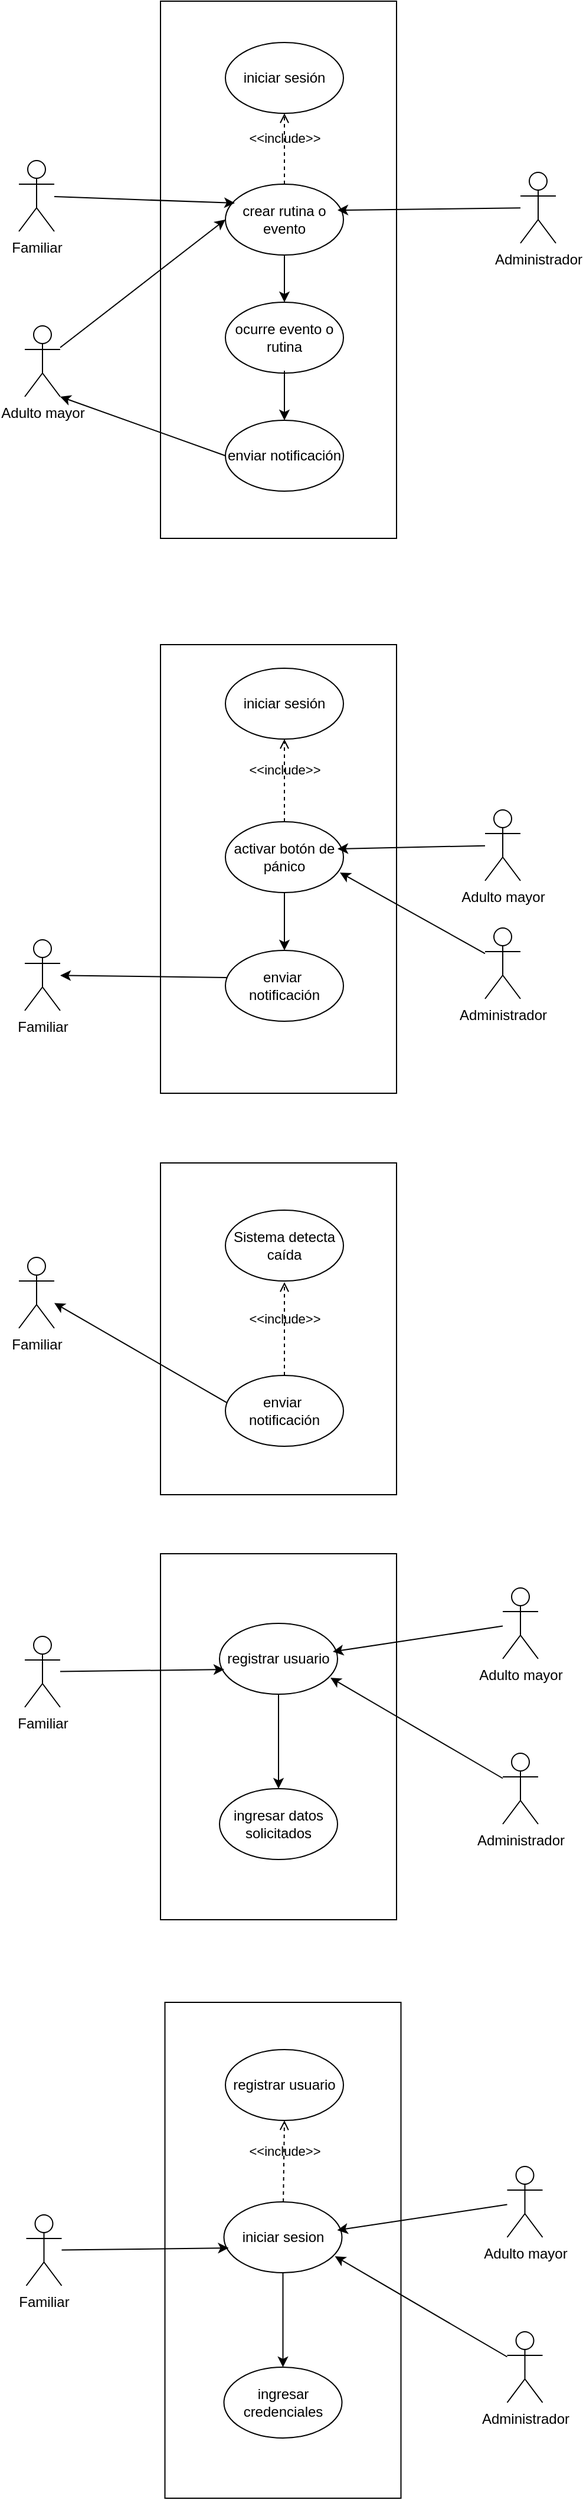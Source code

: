 <mxfile version="26.2.8">
  <diagram name="Página-1" id="-LAjo-7EdfOqJsbg6plm">
    <mxGraphModel grid="1" page="1" gridSize="10" guides="1" tooltips="1" connect="1" arrows="1" fold="1" pageScale="1" pageWidth="827" pageHeight="1169" math="0" shadow="0">
      <root>
        <mxCell id="0" />
        <mxCell id="1" parent="0" />
        <mxCell id="apGvU8Ji8OlcgiNRRm8c-1" value="" style="rounded=0;whiteSpace=wrap;html=1;" vertex="1" parent="1">
          <mxGeometry x="225" y="65" width="200" height="455" as="geometry" />
        </mxCell>
        <mxCell id="apGvU8Ji8OlcgiNRRm8c-2" value="Familiar" style="shape=umlActor;verticalLabelPosition=bottom;verticalAlign=top;html=1;outlineConnect=0;" vertex="1" parent="1">
          <mxGeometry x="105" y="200" width="30" height="60" as="geometry" />
        </mxCell>
        <mxCell id="apGvU8Ji8OlcgiNRRm8c-3" value="Adulto mayor" style="shape=umlActor;verticalLabelPosition=bottom;verticalAlign=top;html=1;outlineConnect=0;" vertex="1" parent="1">
          <mxGeometry x="110" y="340" width="30" height="60" as="geometry" />
        </mxCell>
        <mxCell id="apGvU8Ji8OlcgiNRRm8c-4" value="crear rutina o evento" style="ellipse;whiteSpace=wrap;html=1;" vertex="1" parent="1">
          <mxGeometry x="280" y="220" width="100" height="60" as="geometry" />
        </mxCell>
        <mxCell id="apGvU8Ji8OlcgiNRRm8c-18" value="" style="endArrow=classic;html=1;rounded=0;entryX=0.08;entryY=0.267;entryDx=0;entryDy=0;entryPerimeter=0;" edge="1" parent="1" source="apGvU8Ji8OlcgiNRRm8c-2" target="apGvU8Ji8OlcgiNRRm8c-4">
          <mxGeometry width="50" height="50" relative="1" as="geometry">
            <mxPoint x="120" y="190" as="sourcePoint" />
            <mxPoint x="170" y="140" as="targetPoint" />
          </mxGeometry>
        </mxCell>
        <mxCell id="apGvU8Ji8OlcgiNRRm8c-19" value="" style="endArrow=classic;html=1;rounded=0;entryX=0;entryY=0.5;entryDx=0;entryDy=0;" edge="1" parent="1" source="apGvU8Ji8OlcgiNRRm8c-3" target="apGvU8Ji8OlcgiNRRm8c-4">
          <mxGeometry width="50" height="50" relative="1" as="geometry">
            <mxPoint x="325" y="210" as="sourcePoint" />
            <mxPoint x="375" y="160" as="targetPoint" />
          </mxGeometry>
        </mxCell>
        <mxCell id="apGvU8Ji8OlcgiNRRm8c-20" value="enviar notificación" style="ellipse;whiteSpace=wrap;html=1;" vertex="1" parent="1">
          <mxGeometry x="280" y="420" width="100" height="60" as="geometry" />
        </mxCell>
        <mxCell id="apGvU8Ji8OlcgiNRRm8c-33" value="" style="rounded=0;whiteSpace=wrap;html=1;" vertex="1" parent="1">
          <mxGeometry x="225" y="610" width="200" height="380" as="geometry" />
        </mxCell>
        <mxCell id="apGvU8Ji8OlcgiNRRm8c-34" value="Familiar" style="shape=umlActor;verticalLabelPosition=bottom;verticalAlign=top;html=1;outlineConnect=0;" vertex="1" parent="1">
          <mxGeometry x="110" y="860" width="30" height="60" as="geometry" />
        </mxCell>
        <mxCell id="apGvU8Ji8OlcgiNRRm8c-35" value="Adulto mayor" style="shape=umlActor;verticalLabelPosition=bottom;verticalAlign=top;html=1;outlineConnect=0;" vertex="1" parent="1">
          <mxGeometry x="500" y="750" width="30" height="60" as="geometry" />
        </mxCell>
        <mxCell id="apGvU8Ji8OlcgiNRRm8c-36" value="" style="edgeStyle=orthogonalEdgeStyle;rounded=0;orthogonalLoop=1;jettySize=auto;html=1;" edge="1" parent="1" source="apGvU8Ji8OlcgiNRRm8c-37" target="apGvU8Ji8OlcgiNRRm8c-40">
          <mxGeometry relative="1" as="geometry" />
        </mxCell>
        <mxCell id="apGvU8Ji8OlcgiNRRm8c-37" value="activar botón de pánico" style="ellipse;whiteSpace=wrap;html=1;" vertex="1" parent="1">
          <mxGeometry x="280" y="760" width="100" height="60" as="geometry" />
        </mxCell>
        <mxCell id="apGvU8Ji8OlcgiNRRm8c-38" value="" style="endArrow=classic;html=1;rounded=0;exitX=0.01;exitY=0.383;exitDx=0;exitDy=0;exitPerimeter=0;" edge="1" parent="1" source="apGvU8Ji8OlcgiNRRm8c-40" target="apGvU8Ji8OlcgiNRRm8c-34">
          <mxGeometry width="50" height="50" relative="1" as="geometry">
            <mxPoint x="125" y="799" as="sourcePoint" />
            <mxPoint x="175" y="749" as="targetPoint" />
          </mxGeometry>
        </mxCell>
        <mxCell id="apGvU8Ji8OlcgiNRRm8c-39" value="" style="endArrow=classic;html=1;rounded=0;entryX=0.95;entryY=0.383;entryDx=0;entryDy=0;entryPerimeter=0;" edge="1" parent="1" source="apGvU8Ji8OlcgiNRRm8c-35" target="apGvU8Ji8OlcgiNRRm8c-37">
          <mxGeometry width="50" height="50" relative="1" as="geometry">
            <mxPoint x="330" y="819" as="sourcePoint" />
            <mxPoint x="380" y="769" as="targetPoint" />
          </mxGeometry>
        </mxCell>
        <mxCell id="apGvU8Ji8OlcgiNRRm8c-40" value="enviar&amp;nbsp;&lt;div&gt;notificación&lt;/div&gt;" style="ellipse;whiteSpace=wrap;html=1;" vertex="1" parent="1">
          <mxGeometry x="280" y="869" width="100" height="60" as="geometry" />
        </mxCell>
        <mxCell id="apGvU8Ji8OlcgiNRRm8c-42" value="" style="rounded=0;whiteSpace=wrap;html=1;" vertex="1" parent="1">
          <mxGeometry x="225" y="1049" width="200" height="281" as="geometry" />
        </mxCell>
        <mxCell id="apGvU8Ji8OlcgiNRRm8c-43" value="Familiar" style="shape=umlActor;verticalLabelPosition=bottom;verticalAlign=top;html=1;outlineConnect=0;" vertex="1" parent="1">
          <mxGeometry x="105" y="1129" width="30" height="60" as="geometry" />
        </mxCell>
        <mxCell id="apGvU8Ji8OlcgiNRRm8c-46" value="Sistema detecta caída" style="ellipse;whiteSpace=wrap;html=1;" vertex="1" parent="1">
          <mxGeometry x="280" y="1089" width="100" height="60" as="geometry" />
        </mxCell>
        <mxCell id="apGvU8Ji8OlcgiNRRm8c-47" value="" style="endArrow=classic;html=1;rounded=0;exitX=0.01;exitY=0.383;exitDx=0;exitDy=0;exitPerimeter=0;" edge="1" parent="1" source="apGvU8Ji8OlcgiNRRm8c-49" target="apGvU8Ji8OlcgiNRRm8c-43">
          <mxGeometry width="50" height="50" relative="1" as="geometry">
            <mxPoint x="125" y="1159" as="sourcePoint" />
            <mxPoint x="175" y="1109" as="targetPoint" />
          </mxGeometry>
        </mxCell>
        <mxCell id="apGvU8Ji8OlcgiNRRm8c-49" value="enviar&amp;nbsp;&lt;div&gt;notificación&lt;/div&gt;" style="ellipse;whiteSpace=wrap;html=1;" vertex="1" parent="1">
          <mxGeometry x="280" y="1229" width="100" height="60" as="geometry" />
        </mxCell>
        <mxCell id="apGvU8Ji8OlcgiNRRm8c-51" value="Administrador" style="shape=umlActor;verticalLabelPosition=bottom;verticalAlign=top;html=1;outlineConnect=0;" vertex="1" parent="1">
          <mxGeometry x="530" y="210" width="30" height="60" as="geometry" />
        </mxCell>
        <mxCell id="apGvU8Ji8OlcgiNRRm8c-55" value="" style="endArrow=classic;html=1;rounded=0;entryX=0.95;entryY=0.367;entryDx=0;entryDy=0;entryPerimeter=0;" edge="1" parent="1" source="apGvU8Ji8OlcgiNRRm8c-51" target="apGvU8Ji8OlcgiNRRm8c-4">
          <mxGeometry width="50" height="50" relative="1" as="geometry">
            <mxPoint x="500" y="310" as="sourcePoint" />
            <mxPoint x="490" y="290" as="targetPoint" />
          </mxGeometry>
        </mxCell>
        <mxCell id="apGvU8Ji8OlcgiNRRm8c-59" value="Administrador" style="shape=umlActor;verticalLabelPosition=bottom;verticalAlign=top;html=1;outlineConnect=0;" vertex="1" parent="1">
          <mxGeometry x="500" y="850" width="30" height="60" as="geometry" />
        </mxCell>
        <mxCell id="apGvU8Ji8OlcgiNRRm8c-61" value="" style="endArrow=classic;html=1;rounded=0;entryX=0.97;entryY=0.717;entryDx=0;entryDy=0;entryPerimeter=0;" edge="1" parent="1" source="apGvU8Ji8OlcgiNRRm8c-59" target="apGvU8Ji8OlcgiNRRm8c-37">
          <mxGeometry width="50" height="50" relative="1" as="geometry">
            <mxPoint x="425" y="949" as="sourcePoint" />
            <mxPoint x="475" y="899" as="targetPoint" />
          </mxGeometry>
        </mxCell>
        <mxCell id="apGvU8Ji8OlcgiNRRm8c-62" value="ocurre evento o rutina" style="ellipse;whiteSpace=wrap;html=1;" vertex="1" parent="1">
          <mxGeometry x="280" y="320" width="100" height="60" as="geometry" />
        </mxCell>
        <mxCell id="apGvU8Ji8OlcgiNRRm8c-63" value="" style="endArrow=classic;html=1;rounded=0;exitX=0.5;exitY=0.967;exitDx=0;exitDy=0;exitPerimeter=0;" edge="1" parent="1" source="apGvU8Ji8OlcgiNRRm8c-62" target="apGvU8Ji8OlcgiNRRm8c-20">
          <mxGeometry width="50" height="50" relative="1" as="geometry">
            <mxPoint x="315" y="390" as="sourcePoint" />
            <mxPoint x="365" y="340" as="targetPoint" />
          </mxGeometry>
        </mxCell>
        <mxCell id="apGvU8Ji8OlcgiNRRm8c-64" value="" style="endArrow=classic;html=1;rounded=0;entryX=0.5;entryY=0;entryDx=0;entryDy=0;exitX=0.5;exitY=1;exitDx=0;exitDy=0;" edge="1" parent="1" source="apGvU8Ji8OlcgiNRRm8c-4" target="apGvU8Ji8OlcgiNRRm8c-62">
          <mxGeometry width="50" height="50" relative="1" as="geometry">
            <mxPoint x="255" y="380" as="sourcePoint" />
            <mxPoint x="305" y="330" as="targetPoint" />
          </mxGeometry>
        </mxCell>
        <mxCell id="apGvU8Ji8OlcgiNRRm8c-65" value="&amp;lt;&amp;lt;include&amp;gt;&amp;gt;" style="html=1;verticalAlign=bottom;labelBackgroundColor=none;endArrow=open;endFill=0;dashed=1;rounded=0;exitX=0.5;exitY=0;exitDx=0;exitDy=0;" edge="1" parent="1" source="apGvU8Ji8OlcgiNRRm8c-49">
          <mxGeometry width="160" relative="1" as="geometry">
            <mxPoint x="250" y="1180" as="sourcePoint" />
            <mxPoint x="330" y="1150" as="targetPoint" />
          </mxGeometry>
        </mxCell>
        <mxCell id="XXEn5_Nm4CeIg4CM2M39-1" value="" style="rounded=0;whiteSpace=wrap;html=1;" vertex="1" parent="1">
          <mxGeometry x="225" y="1380" width="200" height="310" as="geometry" />
        </mxCell>
        <mxCell id="XXEn5_Nm4CeIg4CM2M39-2" value="Familiar" style="shape=umlActor;verticalLabelPosition=bottom;verticalAlign=top;html=1;outlineConnect=0;" vertex="1" parent="1">
          <mxGeometry x="110" y="1450" width="30" height="60" as="geometry" />
        </mxCell>
        <mxCell id="XXEn5_Nm4CeIg4CM2M39-3" value="Adulto mayor" style="shape=umlActor;verticalLabelPosition=bottom;verticalAlign=top;html=1;outlineConnect=0;" vertex="1" parent="1">
          <mxGeometry x="515" y="1409" width="30" height="60" as="geometry" />
        </mxCell>
        <mxCell id="XXEn5_Nm4CeIg4CM2M39-4" value="" style="edgeStyle=orthogonalEdgeStyle;rounded=0;orthogonalLoop=1;jettySize=auto;html=1;" edge="1" parent="1" source="XXEn5_Nm4CeIg4CM2M39-5" target="XXEn5_Nm4CeIg4CM2M39-8">
          <mxGeometry relative="1" as="geometry" />
        </mxCell>
        <mxCell id="XXEn5_Nm4CeIg4CM2M39-5" value="registrar usuario" style="ellipse;whiteSpace=wrap;html=1;" vertex="1" parent="1">
          <mxGeometry x="275" y="1439" width="100" height="60" as="geometry" />
        </mxCell>
        <mxCell id="XXEn5_Nm4CeIg4CM2M39-6" value="" style="endArrow=classic;html=1;rounded=0;entryX=0.04;entryY=0.65;entryDx=0;entryDy=0;entryPerimeter=0;" edge="1" parent="1" source="XXEn5_Nm4CeIg4CM2M39-2" target="XXEn5_Nm4CeIg4CM2M39-5">
          <mxGeometry width="50" height="50" relative="1" as="geometry">
            <mxPoint x="130" y="1509" as="sourcePoint" />
            <mxPoint x="180" y="1459" as="targetPoint" />
          </mxGeometry>
        </mxCell>
        <mxCell id="XXEn5_Nm4CeIg4CM2M39-7" value="" style="endArrow=classic;html=1;rounded=0;entryX=0.96;entryY=0.4;entryDx=0;entryDy=0;entryPerimeter=0;" edge="1" parent="1" source="XXEn5_Nm4CeIg4CM2M39-3" target="XXEn5_Nm4CeIg4CM2M39-5">
          <mxGeometry width="50" height="50" relative="1" as="geometry">
            <mxPoint x="335" y="1529" as="sourcePoint" />
            <mxPoint x="385" y="1479" as="targetPoint" />
          </mxGeometry>
        </mxCell>
        <mxCell id="XXEn5_Nm4CeIg4CM2M39-8" value="ingresar datos solicitados" style="ellipse;whiteSpace=wrap;html=1;" vertex="1" parent="1">
          <mxGeometry x="275" y="1579" width="100" height="60" as="geometry" />
        </mxCell>
        <mxCell id="XXEn5_Nm4CeIg4CM2M39-9" value="Administrador" style="shape=umlActor;verticalLabelPosition=bottom;verticalAlign=top;html=1;outlineConnect=0;" vertex="1" parent="1">
          <mxGeometry x="515" y="1549" width="30" height="60" as="geometry" />
        </mxCell>
        <mxCell id="XXEn5_Nm4CeIg4CM2M39-10" value="" style="endArrow=classic;html=1;rounded=0;entryX=0.94;entryY=0.767;entryDx=0;entryDy=0;entryPerimeter=0;" edge="1" parent="1" source="XXEn5_Nm4CeIg4CM2M39-9" target="XXEn5_Nm4CeIg4CM2M39-5">
          <mxGeometry width="50" height="50" relative="1" as="geometry">
            <mxPoint x="430" y="1659" as="sourcePoint" />
            <mxPoint x="480" y="1609" as="targetPoint" />
          </mxGeometry>
        </mxCell>
        <mxCell id="VORE1R3RCKuiHXFKoQny-1" value="iniciar sesión" style="ellipse;whiteSpace=wrap;html=1;" vertex="1" parent="1">
          <mxGeometry x="280" y="100" width="100" height="60" as="geometry" />
        </mxCell>
        <mxCell id="VORE1R3RCKuiHXFKoQny-2" value="&amp;lt;&amp;lt;include&amp;gt;&amp;gt;" style="html=1;verticalAlign=bottom;labelBackgroundColor=none;endArrow=open;endFill=0;dashed=1;rounded=0;entryX=0.5;entryY=1;entryDx=0;entryDy=0;" edge="1" parent="1" target="VORE1R3RCKuiHXFKoQny-1">
          <mxGeometry width="160" relative="1" as="geometry">
            <mxPoint x="330" y="220" as="sourcePoint" />
            <mxPoint x="480" y="290" as="targetPoint" />
          </mxGeometry>
        </mxCell>
        <mxCell id="VORE1R3RCKuiHXFKoQny-3" value="iniciar sesión" style="ellipse;whiteSpace=wrap;html=1;" vertex="1" parent="1">
          <mxGeometry x="280" y="630" width="100" height="60" as="geometry" />
        </mxCell>
        <mxCell id="VORE1R3RCKuiHXFKoQny-4" value="&amp;lt;&amp;lt;include&amp;gt;&amp;gt;" style="html=1;verticalAlign=bottom;labelBackgroundColor=none;endArrow=open;endFill=0;dashed=1;rounded=0;entryX=0.5;entryY=1;entryDx=0;entryDy=0;exitX=0.5;exitY=0;exitDx=0;exitDy=0;" edge="1" parent="1" source="apGvU8Ji8OlcgiNRRm8c-37" target="VORE1R3RCKuiHXFKoQny-3">
          <mxGeometry width="160" relative="1" as="geometry">
            <mxPoint x="330" y="750" as="sourcePoint" />
            <mxPoint x="480" y="820" as="targetPoint" />
          </mxGeometry>
        </mxCell>
        <mxCell id="VORE1R3RCKuiHXFKoQny-6" value="" style="rounded=0;whiteSpace=wrap;html=1;" vertex="1" parent="1">
          <mxGeometry x="228.75" y="1760" width="200" height="420" as="geometry" />
        </mxCell>
        <mxCell id="VORE1R3RCKuiHXFKoQny-7" value="Familiar" style="shape=umlActor;verticalLabelPosition=bottom;verticalAlign=top;html=1;outlineConnect=0;" vertex="1" parent="1">
          <mxGeometry x="111.25" y="1940" width="30" height="60" as="geometry" />
        </mxCell>
        <mxCell id="VORE1R3RCKuiHXFKoQny-8" value="Adulto mayor" style="shape=umlActor;verticalLabelPosition=bottom;verticalAlign=top;html=1;outlineConnect=0;" vertex="1" parent="1">
          <mxGeometry x="518.75" y="1899" width="30" height="60" as="geometry" />
        </mxCell>
        <mxCell id="VORE1R3RCKuiHXFKoQny-9" value="" style="edgeStyle=orthogonalEdgeStyle;rounded=0;orthogonalLoop=1;jettySize=auto;html=1;" edge="1" parent="1" source="VORE1R3RCKuiHXFKoQny-10" target="VORE1R3RCKuiHXFKoQny-13">
          <mxGeometry relative="1" as="geometry" />
        </mxCell>
        <mxCell id="VORE1R3RCKuiHXFKoQny-10" value="iniciar sesion" style="ellipse;whiteSpace=wrap;html=1;" vertex="1" parent="1">
          <mxGeometry x="278.75" y="1929" width="100" height="60" as="geometry" />
        </mxCell>
        <mxCell id="VORE1R3RCKuiHXFKoQny-11" value="" style="endArrow=classic;html=1;rounded=0;entryX=0.04;entryY=0.65;entryDx=0;entryDy=0;entryPerimeter=0;" edge="1" parent="1" source="VORE1R3RCKuiHXFKoQny-7" target="VORE1R3RCKuiHXFKoQny-10">
          <mxGeometry width="50" height="50" relative="1" as="geometry">
            <mxPoint x="133.75" y="1999" as="sourcePoint" />
            <mxPoint x="183.75" y="1949" as="targetPoint" />
          </mxGeometry>
        </mxCell>
        <mxCell id="VORE1R3RCKuiHXFKoQny-12" value="" style="endArrow=classic;html=1;rounded=0;entryX=0.96;entryY=0.4;entryDx=0;entryDy=0;entryPerimeter=0;" edge="1" parent="1" source="VORE1R3RCKuiHXFKoQny-8" target="VORE1R3RCKuiHXFKoQny-10">
          <mxGeometry width="50" height="50" relative="1" as="geometry">
            <mxPoint x="338.75" y="2019" as="sourcePoint" />
            <mxPoint x="388.75" y="1969" as="targetPoint" />
          </mxGeometry>
        </mxCell>
        <mxCell id="VORE1R3RCKuiHXFKoQny-13" value="ingresar credenciales" style="ellipse;whiteSpace=wrap;html=1;" vertex="1" parent="1">
          <mxGeometry x="278.75" y="2069" width="100" height="60" as="geometry" />
        </mxCell>
        <mxCell id="VORE1R3RCKuiHXFKoQny-14" value="Administrador" style="shape=umlActor;verticalLabelPosition=bottom;verticalAlign=top;html=1;outlineConnect=0;" vertex="1" parent="1">
          <mxGeometry x="518.75" y="2039" width="30" height="60" as="geometry" />
        </mxCell>
        <mxCell id="VORE1R3RCKuiHXFKoQny-15" value="" style="endArrow=classic;html=1;rounded=0;entryX=0.94;entryY=0.767;entryDx=0;entryDy=0;entryPerimeter=0;" edge="1" parent="1" source="VORE1R3RCKuiHXFKoQny-14" target="VORE1R3RCKuiHXFKoQny-10">
          <mxGeometry width="50" height="50" relative="1" as="geometry">
            <mxPoint x="433.75" y="2149" as="sourcePoint" />
            <mxPoint x="483.75" y="2099" as="targetPoint" />
          </mxGeometry>
        </mxCell>
        <mxCell id="VORE1R3RCKuiHXFKoQny-17" value="" style="endArrow=classic;html=1;rounded=0;entryX=1;entryY=1;entryDx=0;entryDy=0;entryPerimeter=0;exitX=0;exitY=0.5;exitDx=0;exitDy=0;" edge="1" parent="1" source="apGvU8Ji8OlcgiNRRm8c-20" target="apGvU8Ji8OlcgiNRRm8c-3">
          <mxGeometry width="50" height="50" relative="1" as="geometry">
            <mxPoint x="140" y="480" as="sourcePoint" />
            <mxPoint x="190" y="430" as="targetPoint" />
          </mxGeometry>
        </mxCell>
        <mxCell id="VORE1R3RCKuiHXFKoQny-19" value="registrar usuario" style="ellipse;whiteSpace=wrap;html=1;" vertex="1" parent="1">
          <mxGeometry x="280" y="1800" width="100" height="60" as="geometry" />
        </mxCell>
        <mxCell id="VORE1R3RCKuiHXFKoQny-20" value="&amp;lt;&amp;lt;include&amp;gt;&amp;gt;" style="html=1;verticalAlign=bottom;labelBackgroundColor=none;endArrow=open;endFill=0;dashed=1;rounded=0;entryX=0.5;entryY=1;entryDx=0;entryDy=0;" edge="1" parent="1" source="VORE1R3RCKuiHXFKoQny-10" target="VORE1R3RCKuiHXFKoQny-19">
          <mxGeometry width="160" relative="1" as="geometry">
            <mxPoint x="500" y="1833" as="sourcePoint" />
            <mxPoint x="500" y="1754" as="targetPoint" />
          </mxGeometry>
        </mxCell>
      </root>
    </mxGraphModel>
  </diagram>
</mxfile>

